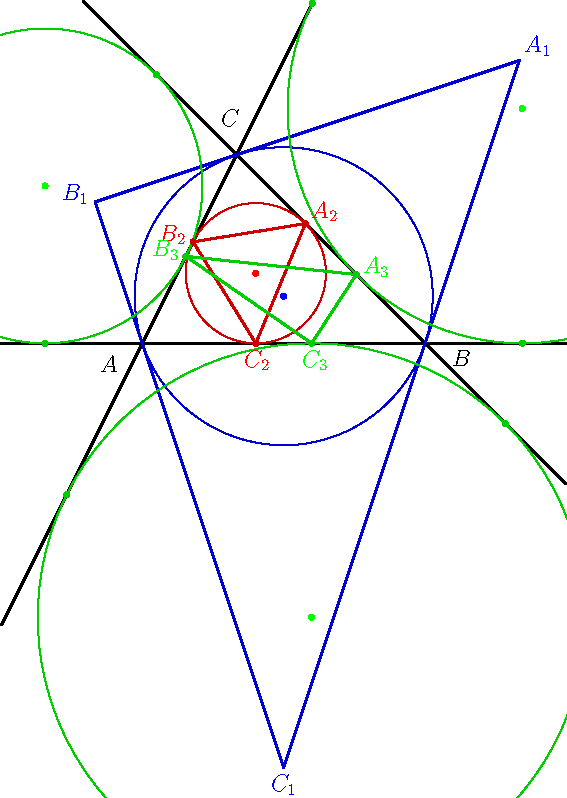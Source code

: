 import geometry;
size(10cm,0);

// currentcoordsys=cartesiansystem((2,1),i=(1,0.5),j=(-0.25,0.75));
// show(currentcoordsys);

triangle t=triangle((-1,0), (2,0), (0,2));

/*<asyxml><view file="modules/geometry.asy" type="void" signature="drawline(picture,triangle,pen)"/></asyxml>*/
drawline(t, linewidth(bp));
/*<asyxml><view file="modules/geometry.asy" type="void" signature="label(picture,Label,Label,Label,triangle,real,real,pen,filltype)"/></asyxml>*/
label(t,alignFactor=4);

/*<asyxml><view file="modules/geometry.asy" type="circle" signature="circle(triangle)"/></asyxml>*/
circle cc=circle(t);
draw(cc, 0.8blue);
dot(cc.C, blue);
/*<asyxml><view file="modules/geometry.asy" type="triangle" signature="tangential(triangle)"/></asyxml>*/
triangle tgt=tangential(t);
draw(tgt, bp+0.8blue);
label("$A_1$", "$B_1$", "$C_1$", tgt, blue);

/*<asyxml><view file="modules/geometry.asy" type="circle" signature="incircle(triangle)"/></asyxml>*/
circle ic=incircle(t);
draw(ic, 0.8red);
dot(ic.C, red);
triangle intouch=intouch(t);
draw(intouch, bp+0.8red);
label("$A_2$", "$B_2$", "$C_2$", intouch, red);

/*<asyxml><view file="modules/geometry.asy" type="circle" signature="excircle(side,triangle)"/></asyxml>*/
circle ec=excircle(t.AB);
clipdraw(ec, 0.8green);
dot(ec.C, green);

ec=excircle(t.AC);
clipdraw(ec, 0.8green);
dot(ec.C, green);

ec=excircle(t.BC);
clipdraw(ec, 0.8green);
dot(ec.C, green);

/*<asyxml><view file="modules/geometry.asy" type="triangle" signature="extouch(triangle)"/></asyxml>*/
triangle ext=extouch(t);
draw(ext, bp+0.8green);
label("$A_3$", "$B_3$", "$C_3$", ext, green);

/*<asyxml><view file="modules/geometry.asy" type="point" signature="extouch(side)"/></asyxml>*/
dot(extouch(t.AB), 0.8*green);
dot(extouch(t.BC), 0.8*green);
dot(extouch(t.CA), 0.8*green);

/*<asyxml><view file="modules/geometry.asy" type="point" signature="intouch(side)"/></asyxml>*/
dot(intouch(t.AB), 0.8*red);
dot(intouch(t.BC), 0.8*red);
dot(intouch(t.CA), 0.8*red);

// Enlarge the bounding box of the current picture
draw(box((-2.5,-3), (3.5,3.5)), invisible);
